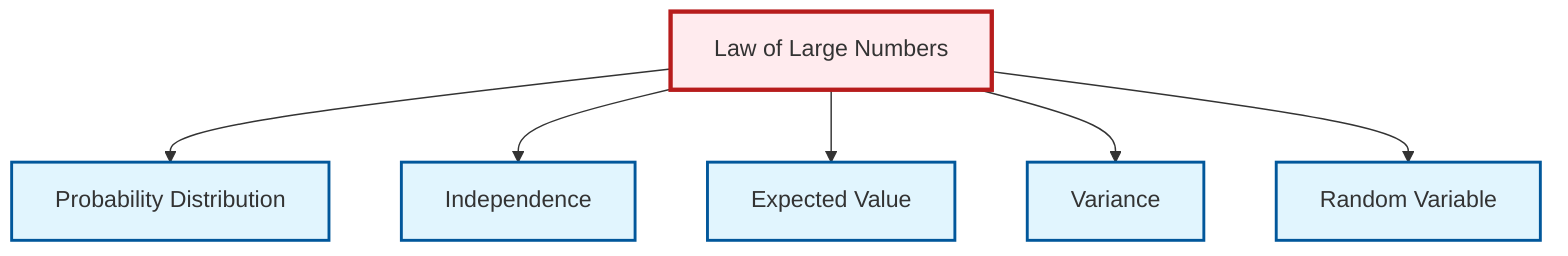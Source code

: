 graph TD
    classDef definition fill:#e1f5fe,stroke:#01579b,stroke-width:2px
    classDef theorem fill:#f3e5f5,stroke:#4a148c,stroke-width:2px
    classDef axiom fill:#fff3e0,stroke:#e65100,stroke-width:2px
    classDef example fill:#e8f5e9,stroke:#1b5e20,stroke-width:2px
    classDef current fill:#ffebee,stroke:#b71c1c,stroke-width:3px
    def-expectation["Expected Value"]:::definition
    thm-law-of-large-numbers["Law of Large Numbers"]:::theorem
    def-variance["Variance"]:::definition
    def-random-variable["Random Variable"]:::definition
    def-probability-distribution["Probability Distribution"]:::definition
    def-independence["Independence"]:::definition
    thm-law-of-large-numbers --> def-probability-distribution
    thm-law-of-large-numbers --> def-independence
    thm-law-of-large-numbers --> def-expectation
    thm-law-of-large-numbers --> def-variance
    thm-law-of-large-numbers --> def-random-variable
    class thm-law-of-large-numbers current